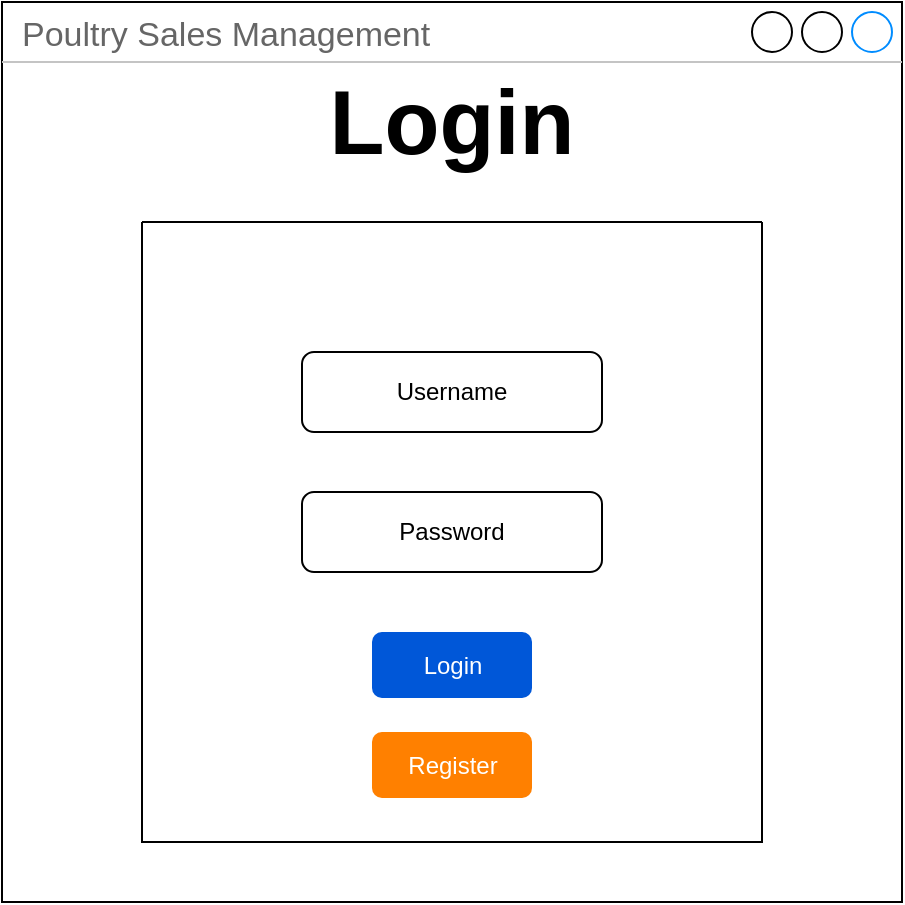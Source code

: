 <mxfile version="14.6.13" type="device"><diagram id="k-5nrLA2QQPvnjkazQ2n" name="Page-1"><mxGraphModel dx="1938" dy="688" grid="1" gridSize="10" guides="1" tooltips="1" connect="1" arrows="1" fold="1" page="1" pageScale="1" pageWidth="850" pageHeight="1100" math="0" shadow="0"><root><mxCell id="0"/><mxCell id="1" parent="0"/><mxCell id="bPw-lhb9ONcJ-uCjXRED-23" value="Poultry Sales Management" style="strokeWidth=1;shadow=0;dashed=0;align=center;html=1;shape=mxgraph.mockup.containers.window;align=left;verticalAlign=top;spacingLeft=8;strokeColor2=#008cff;strokeColor3=#c4c4c4;fontColor=#666666;mainText=;fontSize=17;labelBackgroundColor=none;" parent="1" vertex="1"><mxGeometry x="-650" y="325" width="450" height="450" as="geometry"/></mxCell><mxCell id="bPw-lhb9ONcJ-uCjXRED-24" value="" style="swimlane;startSize=0;" parent="1" vertex="1"><mxGeometry x="-580" y="435" width="310" height="310" as="geometry"><mxRectangle x="-615" y="435" width="50" height="40" as="alternateBounds"/></mxGeometry></mxCell><mxCell id="bPw-lhb9ONcJ-uCjXRED-25" value="Login" style="rounded=1;fillColor=#0057D8;align=center;strokeColor=none;html=1;fontColor=#ffffff;fontSize=12" parent="bPw-lhb9ONcJ-uCjXRED-24" vertex="1"><mxGeometry x="115" y="205" width="80" height="33" as="geometry"/></mxCell><mxCell id="bPw-lhb9ONcJ-uCjXRED-26" value="Register" style="rounded=1;align=center;strokeColor=none;html=1;fontColor=#ffffff;fontSize=12;fillColor=#FF8000;" parent="bPw-lhb9ONcJ-uCjXRED-24" vertex="1"><mxGeometry x="115" y="255" width="80" height="33" as="geometry"/></mxCell><mxCell id="bPw-lhb9ONcJ-uCjXRED-28" value="Password" style="rounded=1;whiteSpace=wrap;html=1;" parent="bPw-lhb9ONcJ-uCjXRED-24" vertex="1"><mxGeometry x="80" y="135" width="150" height="40" as="geometry"/></mxCell><mxCell id="bPw-lhb9ONcJ-uCjXRED-27" value="Username" style="rounded=1;whiteSpace=wrap;html=1;" parent="1" vertex="1"><mxGeometry x="-500" y="500" width="150" height="40" as="geometry"/></mxCell><mxCell id="bPw-lhb9ONcJ-uCjXRED-29" value="&lt;font style=&quot;font-size: 45px&quot;&gt;&lt;b style=&quot;line-height: 100%&quot;&gt;Login&lt;/b&gt;&lt;/font&gt;" style="text;html=1;strokeColor=none;fillColor=none;align=center;verticalAlign=middle;whiteSpace=wrap;rounded=0;" parent="1" vertex="1"><mxGeometry x="-575" y="375" width="300" height="20" as="geometry"/></mxCell></root></mxGraphModel></diagram></mxfile>
